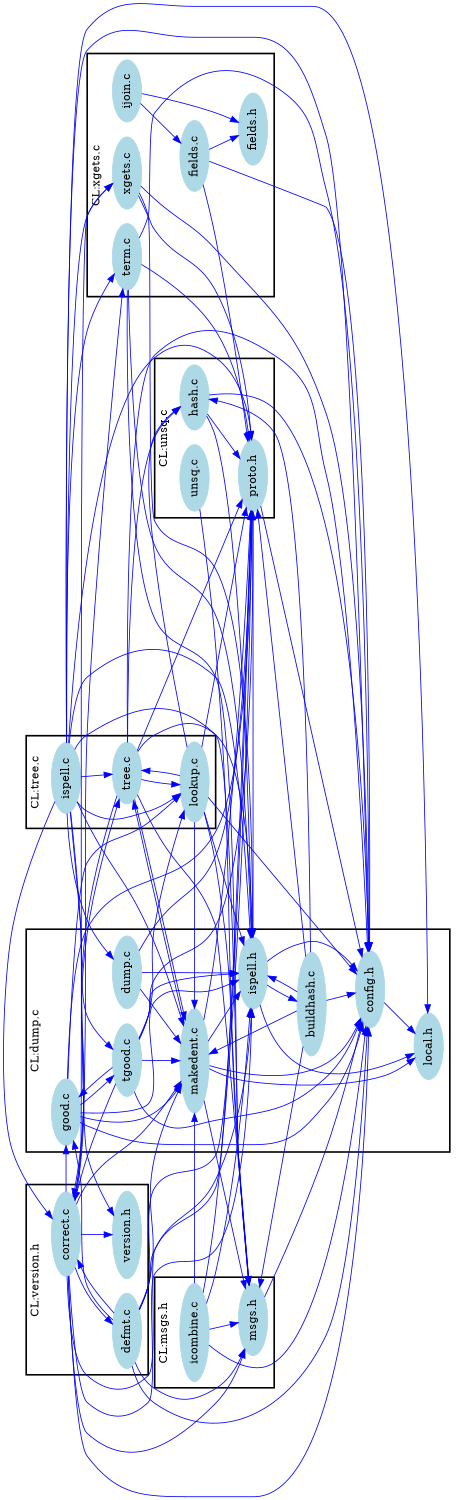 digraph G {
size = "10,10";
rotate = 90;
subgraph cluster0 {
label = "CL:msgs.h";
color = black;
style = bold;
"msgs.h"[label="msgs.h",shape=ellipse,color=lightblue,fontcolor=black,style=filled];
"icombine.c"[label="icombine.c",shape=ellipse,color=lightblue,fontcolor=black,style=filled];
}
subgraph cluster1 {
label = "CL:tree.c";
color = black;
style = bold;
"tree.c"[label="tree.c",shape=ellipse,color=lightblue,fontcolor=black,style=filled];
"ispell.c"[label="ispell.c",shape=ellipse,color=lightblue,fontcolor=black,style=filled];
"lookup.c"[label="lookup.c",shape=ellipse,color=lightblue,fontcolor=black,style=filled];
}
subgraph cluster2 {
label = "CL:version.h";
color = black;
style = bold;
"version.h"[label="version.h",shape=ellipse,color=lightblue,fontcolor=black,style=filled];
"defmt.c"[label="defmt.c",shape=ellipse,color=lightblue,fontcolor=black,style=filled];
"correct.c"[label="correct.c",shape=ellipse,color=lightblue,fontcolor=black,style=filled];
}
subgraph cluster3 {
label = "CL:dump.c";
color = black;
style = bold;
"dump.c"[label="dump.c",shape=ellipse,color=lightblue,fontcolor=black,style=filled];
"makedent.c"[label="makedent.c",shape=ellipse,color=lightblue,fontcolor=black,style=filled];
"local.h"[label="local.h",shape=ellipse,color=lightblue,fontcolor=black,style=filled];
"good.c"[label="good.c",shape=ellipse,color=lightblue,fontcolor=black,style=filled];
"tgood.c"[label="tgood.c",shape=ellipse,color=lightblue,fontcolor=black,style=filled];
"ispell.h"[label="ispell.h",shape=ellipse,color=lightblue,fontcolor=black,style=filled];
"config.h"[label="config.h",shape=ellipse,color=lightblue,fontcolor=black,style=filled];
"buildhash.c"[label="buildhash.c",shape=ellipse,color=lightblue,fontcolor=black,style=filled];
}
subgraph cluster4 {
label = "CL:unsq.c";
color = black;
style = bold;
"unsq.c"[label="unsq.c",shape=ellipse,color=lightblue,fontcolor=black,style=filled];
"hash.c"[label="hash.c",shape=ellipse,color=lightblue,fontcolor=black,style=filled];
"proto.h"[label="proto.h",shape=ellipse,color=lightblue,fontcolor=black,style=filled];
}
subgraph cluster5 {
label = "CL:xgets.c";
color = black;
style = bold;
"xgets.c"[label="xgets.c",shape=ellipse,color=lightblue,fontcolor=black,style=filled];
"term.c"[label="term.c",shape=ellipse,color=lightblue,fontcolor=black,style=filled];
"fields.c"[label="fields.c",shape=ellipse,color=lightblue,fontcolor=black,style=filled];
"fields.h"[label="fields.h",shape=ellipse,color=lightblue,fontcolor=black,style=filled];
"ijoin.c"[label="ijoin.c",shape=ellipse,color=lightblue,fontcolor=black,style=filled];
}
"ispell.c" -> "version.h"[color=blue,font=6];
"tree.c" -> "msgs.h"[color=blue,font=6];
"icombine.c" -> "makedent.c"[color=blue,font=6];
"good.c" -> "ispell.h"[color=blue,font=6];
"dump.c" -> "makedent.c"[color=blue,font=6];
"correct.c" -> "good.c"[color=blue,font=6];
"ispell.c" -> "tree.c"[color=blue,font=6];
"tgood.c" -> "makedent.c"[color=blue,font=6];
"msgs.h" -> "config.h"[color=blue,font=6];
"ispell.h" -> "local.h"[color=blue,font=6];
"defmt.c" -> "ispell.h"[color=blue,font=6];
"defmt.c" -> "correct.c"[color=blue,font=6];
"correct.c" -> "defmt.c"[color=blue,font=6];
"correct.c" -> "version.h"[color=blue,font=6];
"buildhash.c" -> "config.h"[color=blue,font=6];
"ispell.c" -> "config.h"[color=blue,font=6];
"lookup.c" -> "proto.h"[color=blue,font=6];
"icombine.c" -> "msgs.h"[color=blue,font=6];
"tree.c" -> "ispell.h"[color=blue,font=6];
"tree.c" -> "correct.c"[color=blue,font=6];
"lookup.c" -> "hash.c"[color=blue,font=6];
"correct.c" -> "tree.c"[color=blue,font=6];
"term.c" -> "msgs.h"[color=blue,font=6];
"ispell.c" -> "dump.c"[color=blue,font=6];
"makedent.c" -> "msgs.h"[color=blue,font=6];
"ispell.h" -> "config.h"[color=blue,font=6];
"ispell.c" -> "term.c"[color=blue,font=6];
"hash.c" -> "proto.h"[color=blue,font=6];
"correct.c" -> "config.h"[color=blue,font=6];
"buildhash.c" -> "makedent.c"[color=blue,font=6];
"xgets.c" -> "config.h"[color=blue,font=6];
"ispell.c" -> "tgood.c"[color=blue,font=6];
"ispell.c" -> "makedent.c"[color=blue,font=6];
"good.c" -> "lookup.c"[color=blue,font=6];
"icombine.c" -> "ispell.h"[color=blue,font=6];
"dump.c" -> "ispell.h"[color=blue,font=6];
"term.c" -> "ispell.h"[color=blue,font=6];
"good.c" -> "proto.h"[color=blue,font=6];
"correct.c" -> "term.c"[color=blue,font=6];
"tgood.c" -> "ispell.h"[color=blue,font=6];
"tgood.c" -> "correct.c"[color=blue,font=6];
"makedent.c" -> "ispell.h"[color=blue,font=6];
"correct.c" -> "makedent.c"[color=blue,font=6];
"buildhash.c" -> "msgs.h"[color=blue,font=6];
"ispell.c" -> "msgs.h"[color=blue,font=6];
"defmt.c" -> "proto.h"[color=blue,font=6];
"tree.c" -> "lookup.c"[color=blue,font=6];
"lookup.c" -> "tree.c"[color=blue,font=6];
"fields.c" -> "proto.h"[color=blue,font=6];
"tree.c" -> "proto.h"[color=blue,font=6];
"lookup.c" -> "config.h"[color=blue,font=6];
"correct.c" -> "msgs.h"[color=blue,font=6];
"unsq.c" -> "msgs.h"[color=blue,font=6];
"tree.c" -> "hash.c"[color=blue,font=6];
"ispell.h" -> "buildhash.c"[color=blue,font=6];
"buildhash.c" -> "ispell.h"[color=blue,font=6];
"ispell.c" -> "ispell.h"[color=blue,font=6];
"ispell.c" -> "correct.c"[color=blue,font=6];
"defmt.c" -> "good.c"[color=blue,font=6];
"proto.h" -> "config.h"[color=blue,font=6];
"ispell.c" -> "xgets.c"[color=blue,font=6];
"hash.c" -> "config.h"[color=blue,font=6];
"tgood.c" -> "lookup.c"[color=blue,font=6];
"lookup.c" -> "makedent.c"[color=blue,font=6];
"icombine.c" -> "proto.h"[color=blue,font=6];
"dump.c" -> "proto.h"[color=blue,font=6];
"correct.c" -> "ispell.h"[color=blue,font=6];
"xgets.c" -> "ispell.h"[color=blue,font=6];
"term.c" -> "proto.h"[color=blue,font=6];
"correct.c" -> "xgets.c"[color=blue,font=6];
"tgood.c" -> "proto.h"[color=blue,font=6];
"makedent.c" -> "proto.h"[color=blue,font=6];
"good.c" -> "config.h"[color=blue,font=6];
"lookup.c" -> "msgs.h"[color=blue,font=6];
"defmt.c" -> "config.h"[color=blue,font=6];
"config.h" -> "local.h"[color=blue,font=6];
"ispell.c" -> "lookup.c"[color=blue,font=6];
"tgood.c" -> "good.c"[color=blue,font=6];
"good.c" -> "tgood.c"[color=blue,font=6];
"good.c" -> "makedent.c"[color=blue,font=6];
"fields.c" -> "config.h"[color=blue,font=6];
"tree.c" -> "config.h"[color=blue,font=6];
"fields.c" -> "fields.h"[color=blue,font=6];
"buildhash.c" -> "proto.h"[color=blue,font=6];
"ispell.c" -> "proto.h"[color=blue,font=6];
"ijoin.c" -> "fields.c"[color=blue,font=6];
"buildhash.c" -> "hash.c"[color=blue,font=6];
"makedent.c" -> "local.h"[color=blue,font=6];
"defmt.c" -> "makedent.c"[color=blue,font=6];
"lookup.c" -> "ispell.h"[color=blue,font=6];
"tree.c" -> "makedent.c"[color=blue,font=6];
"proto.h" -> "ispell.h"[color=blue,font=6];
"makedent.c" -> "tree.c"[color=blue,font=6];
"ijoin.c" -> "fields.h"[color=blue,font=6];
"icombine.c" -> "config.h"[color=blue,font=6];
"correct.c" -> "proto.h"[color=blue,font=6];
"xgets.c" -> "proto.h"[color=blue,font=6];
"hash.c" -> "ispell.h"[color=blue,font=6];
"term.c" -> "config.h"[color=blue,font=6];
"defmt.c" -> "msgs.h"[color=blue,font=6];
"tgood.c" -> "config.h"[color=blue,font=6];
"makedent.c" -> "config.h"[color=blue,font=6];
"ispell.c" -> "local.h"[color=blue,font=6];
}